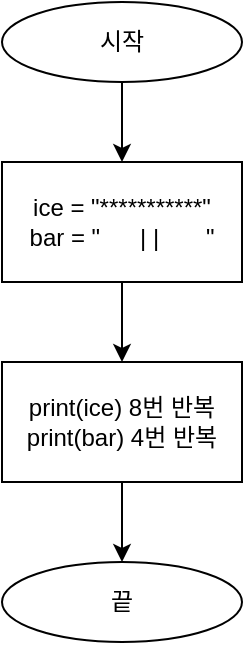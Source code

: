 <mxfile version="20.5.1" type="device"><diagram id="C5RBs43oDa-KdzZeNtuy" name="Page-1"><mxGraphModel dx="563" dy="686" grid="1" gridSize="10" guides="1" tooltips="1" connect="1" arrows="1" fold="1" page="1" pageScale="1" pageWidth="827" pageHeight="1169" math="0" shadow="0"><root><mxCell id="WIyWlLk6GJQsqaUBKTNV-0"/><mxCell id="WIyWlLk6GJQsqaUBKTNV-1" parent="WIyWlLk6GJQsqaUBKTNV-0"/><mxCell id="GhjcryX-4qdTSBs9B5o4-29" value="" style="edgeStyle=orthogonalEdgeStyle;rounded=0;orthogonalLoop=1;jettySize=auto;html=1;" edge="1" parent="WIyWlLk6GJQsqaUBKTNV-1" source="GhjcryX-4qdTSBs9B5o4-27" target="GhjcryX-4qdTSBs9B5o4-28"><mxGeometry relative="1" as="geometry"/></mxCell><mxCell id="GhjcryX-4qdTSBs9B5o4-27" value="시작" style="ellipse;whiteSpace=wrap;html=1;" vertex="1" parent="WIyWlLk6GJQsqaUBKTNV-1"><mxGeometry x="220" y="40" width="120" height="40" as="geometry"/></mxCell><mxCell id="GhjcryX-4qdTSBs9B5o4-31" value="" style="edgeStyle=orthogonalEdgeStyle;rounded=0;orthogonalLoop=1;jettySize=auto;html=1;" edge="1" parent="WIyWlLk6GJQsqaUBKTNV-1" source="GhjcryX-4qdTSBs9B5o4-28" target="GhjcryX-4qdTSBs9B5o4-30"><mxGeometry relative="1" as="geometry"/></mxCell><mxCell id="GhjcryX-4qdTSBs9B5o4-28" value="ice = &quot;***********&quot;&lt;br&gt;bar = &quot; &amp;nbsp; &amp;nbsp; &amp;nbsp;| | &amp;nbsp; &amp;nbsp; &amp;nbsp; &quot;" style="rounded=0;whiteSpace=wrap;html=1;" vertex="1" parent="WIyWlLk6GJQsqaUBKTNV-1"><mxGeometry x="220" y="120" width="120" height="60" as="geometry"/></mxCell><mxCell id="GhjcryX-4qdTSBs9B5o4-33" value="" style="edgeStyle=orthogonalEdgeStyle;rounded=0;orthogonalLoop=1;jettySize=auto;html=1;" edge="1" parent="WIyWlLk6GJQsqaUBKTNV-1" source="GhjcryX-4qdTSBs9B5o4-30"><mxGeometry relative="1" as="geometry"><mxPoint x="280" y="320" as="targetPoint"/></mxGeometry></mxCell><mxCell id="GhjcryX-4qdTSBs9B5o4-30" value="print(ice) 8번 반복&lt;br&gt;print(bar) 4번 반복" style="whiteSpace=wrap;html=1;rounded=0;" vertex="1" parent="WIyWlLk6GJQsqaUBKTNV-1"><mxGeometry x="220" y="220" width="120" height="60" as="geometry"/></mxCell><mxCell id="GhjcryX-4qdTSBs9B5o4-34" value="끝" style="ellipse;whiteSpace=wrap;html=1;" vertex="1" parent="WIyWlLk6GJQsqaUBKTNV-1"><mxGeometry x="220" y="320" width="120" height="40" as="geometry"/></mxCell></root></mxGraphModel></diagram></mxfile>